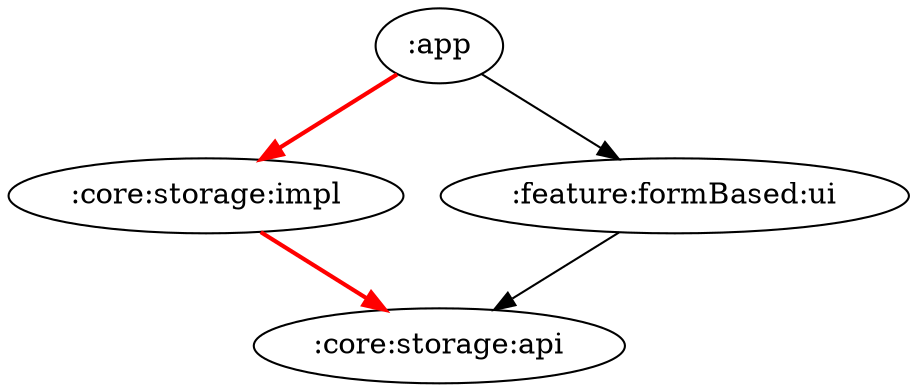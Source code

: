 digraph G {
":app" -> ":core:storage:impl" [color=red style=bold]
":app" -> ":feature:formBased:ui"
":core:storage:impl" -> ":core:storage:api" [color=red style=bold]
":feature:formBased:ui" -> ":core:storage:api"
}